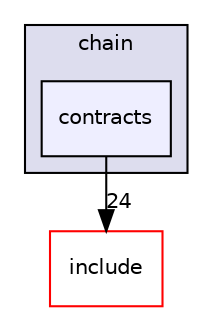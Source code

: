 digraph "libraries/chain/contracts" {
  compound=true
  node [ fontsize="10", fontname="Helvetica"];
  edge [ labelfontsize="10", labelfontname="Helvetica"];
  subgraph clusterdir_94df585d4e205d65756e56c0817a7014 {
    graph [ bgcolor="#ddddee", pencolor="black", label="chain" fontname="Helvetica", fontsize="10", URL="dir_94df585d4e205d65756e56c0817a7014.html"]
  dir_27fd80f42a519f97516a3704af6b1054 [shape=box, label="contracts", style="filled", fillcolor="#eeeeff", pencolor="black", URL="dir_27fd80f42a519f97516a3704af6b1054.html"];
  }
  dir_a71d7923f5ab56910d75ee22c339d1cc [shape=box label="include" fillcolor="white" style="filled" color="red" URL="dir_a71d7923f5ab56910d75ee22c339d1cc.html"];
  dir_27fd80f42a519f97516a3704af6b1054->dir_a71d7923f5ab56910d75ee22c339d1cc [headlabel="24", labeldistance=1.5 headhref="dir_001695_000006.html"];
}
